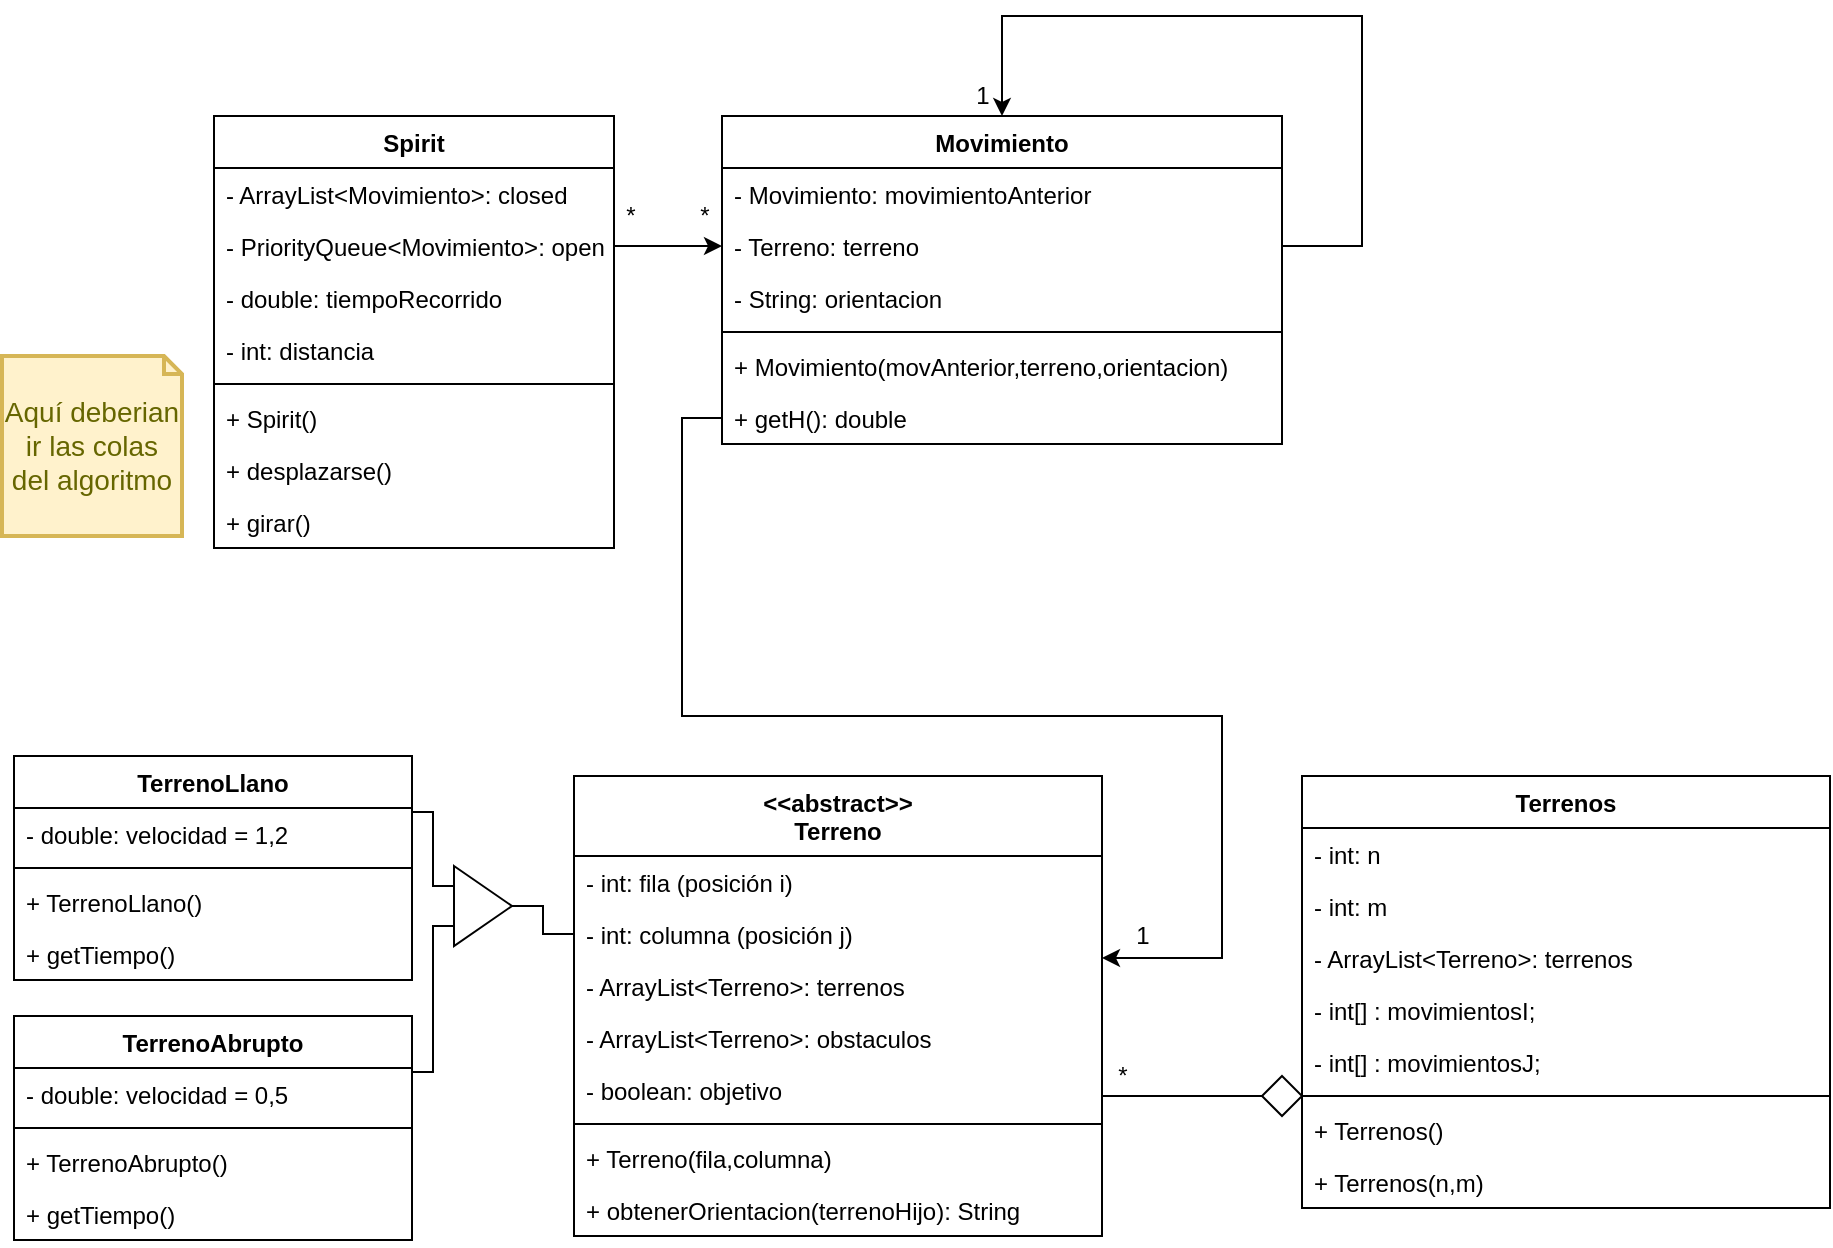 <mxfile>
    <diagram id="cdxueQhodhLPzdHwUVH2" name="Página-1">
        <mxGraphModel dx="1102" dy="478" grid="1" gridSize="10" guides="0" tooltips="1" connect="1" arrows="1" fold="1" page="1" pageScale="1" pageWidth="827" pageHeight="1169" background="#FFFFFF" math="0" shadow="0">
            <root>
                <mxCell id="0"/>
                <mxCell id="1" parent="0"/>
                <mxCell id="3" value="&lt;&lt;abstract&gt;&gt;&#10;Terreno" style="swimlane;fontStyle=1;align=center;verticalAlign=top;childLayout=stackLayout;horizontal=1;startSize=40;horizontalStack=0;resizeParent=1;resizeParentMax=0;resizeLast=0;collapsible=1;marginBottom=0;" parent="1" vertex="1">
                    <mxGeometry x="556" y="480" width="264" height="230" as="geometry"/>
                </mxCell>
                <mxCell id="4" value="- int: fila (posición i)" style="text;strokeColor=none;fillColor=none;align=left;verticalAlign=top;spacingLeft=4;spacingRight=4;overflow=hidden;rotatable=0;points=[[0,0.5],[1,0.5]];portConstraint=eastwest;" parent="3" vertex="1">
                    <mxGeometry y="40" width="264" height="26" as="geometry"/>
                </mxCell>
                <mxCell id="7" value="- int: columna (posición j)" style="text;strokeColor=none;fillColor=none;align=left;verticalAlign=top;spacingLeft=4;spacingRight=4;overflow=hidden;rotatable=0;points=[[0,0.5],[1,0.5]];portConstraint=eastwest;" parent="3" vertex="1">
                    <mxGeometry y="66" width="264" height="26" as="geometry"/>
                </mxCell>
                <mxCell id="8" value="- ArrayList&lt;Terreno&gt;: terrenos" style="text;strokeColor=none;fillColor=none;align=left;verticalAlign=top;spacingLeft=4;spacingRight=4;overflow=hidden;rotatable=0;points=[[0,0.5],[1,0.5]];portConstraint=eastwest;" parent="3" vertex="1">
                    <mxGeometry y="92" width="264" height="26" as="geometry"/>
                </mxCell>
                <mxCell id="88" value="- ArrayList&lt;Terreno&gt;: obstaculos" style="text;strokeColor=none;fillColor=none;align=left;verticalAlign=top;spacingLeft=4;spacingRight=4;overflow=hidden;rotatable=0;points=[[0,0.5],[1,0.5]];portConstraint=eastwest;" parent="3" vertex="1">
                    <mxGeometry y="118" width="264" height="26" as="geometry"/>
                </mxCell>
                <mxCell id="9" value="- boolean: objetivo" style="text;strokeColor=none;fillColor=none;align=left;verticalAlign=top;spacingLeft=4;spacingRight=4;overflow=hidden;rotatable=0;points=[[0,0.5],[1,0.5]];portConstraint=eastwest;" parent="3" vertex="1">
                    <mxGeometry y="144" width="264" height="26" as="geometry"/>
                </mxCell>
                <mxCell id="5" value="" style="line;strokeWidth=1;fillColor=none;align=left;verticalAlign=middle;spacingTop=-1;spacingLeft=3;spacingRight=3;rotatable=0;labelPosition=right;points=[];portConstraint=eastwest;" parent="3" vertex="1">
                    <mxGeometry y="170" width="264" height="8" as="geometry"/>
                </mxCell>
                <mxCell id="6" value="+ Terreno(fila,columna)" style="text;strokeColor=none;fillColor=none;align=left;verticalAlign=top;spacingLeft=4;spacingRight=4;overflow=hidden;rotatable=0;points=[[0,0.5],[1,0.5]];portConstraint=eastwest;" parent="3" vertex="1">
                    <mxGeometry y="178" width="264" height="26" as="geometry"/>
                </mxCell>
                <mxCell id="91" value="+ obtenerOrientacion(terrenoHijo): String" style="text;strokeColor=none;fillColor=none;align=left;verticalAlign=top;spacingLeft=4;spacingRight=4;overflow=hidden;rotatable=0;points=[[0,0.5],[1,0.5]];portConstraint=eastwest;" parent="3" vertex="1">
                    <mxGeometry y="204" width="264" height="26" as="geometry"/>
                </mxCell>
                <mxCell id="10" value="Spirit" style="swimlane;fontStyle=1;align=center;verticalAlign=top;childLayout=stackLayout;horizontal=1;startSize=26;horizontalStack=0;resizeParent=1;resizeParentMax=0;resizeLast=0;collapsible=1;marginBottom=0;" parent="1" vertex="1">
                    <mxGeometry x="376" y="150" width="200" height="216" as="geometry"/>
                </mxCell>
                <mxCell id="13" value="- ArrayList&lt;Movimiento&gt;: closed" style="text;strokeColor=none;fillColor=none;align=left;verticalAlign=top;spacingLeft=4;spacingRight=4;overflow=hidden;rotatable=0;points=[[0,0.5],[1,0.5]];portConstraint=eastwest;" parent="10" vertex="1">
                    <mxGeometry y="26" width="200" height="26" as="geometry"/>
                </mxCell>
                <mxCell id="14" value="- PriorityQueue&lt;Movimiento&gt;: open" style="text;strokeColor=none;fillColor=none;align=left;verticalAlign=top;spacingLeft=4;spacingRight=4;overflow=hidden;rotatable=0;points=[[0,0.5],[1,0.5]];portConstraint=eastwest;" parent="10" vertex="1">
                    <mxGeometry y="52" width="200" height="26" as="geometry"/>
                </mxCell>
                <mxCell id="90" value="- double: tiempoRecorrido" style="text;strokeColor=none;fillColor=none;align=left;verticalAlign=top;spacingLeft=4;spacingRight=4;overflow=hidden;rotatable=0;points=[[0,0.5],[1,0.5]];portConstraint=eastwest;" parent="10" vertex="1">
                    <mxGeometry y="78" width="200" height="26" as="geometry"/>
                </mxCell>
                <mxCell id="89" value="- int: distancia" style="text;strokeColor=none;fillColor=none;align=left;verticalAlign=top;spacingLeft=4;spacingRight=4;overflow=hidden;rotatable=0;points=[[0,0.5],[1,0.5]];portConstraint=eastwest;" parent="10" vertex="1">
                    <mxGeometry y="104" width="200" height="26" as="geometry"/>
                </mxCell>
                <mxCell id="15" value="" style="line;strokeWidth=1;fillColor=none;align=left;verticalAlign=middle;spacingTop=-1;spacingLeft=3;spacingRight=3;rotatable=0;labelPosition=right;points=[];portConstraint=eastwest;" parent="10" vertex="1">
                    <mxGeometry y="130" width="200" height="8" as="geometry"/>
                </mxCell>
                <mxCell id="16" value="+ Spirit()" style="text;strokeColor=none;fillColor=none;align=left;verticalAlign=top;spacingLeft=4;spacingRight=4;overflow=hidden;rotatable=0;points=[[0,0.5],[1,0.5]];portConstraint=eastwest;" parent="10" vertex="1">
                    <mxGeometry y="138" width="200" height="26" as="geometry"/>
                </mxCell>
                <mxCell id="79" value="+ desplazarse()" style="text;strokeColor=none;fillColor=none;align=left;verticalAlign=top;spacingLeft=4;spacingRight=4;overflow=hidden;rotatable=0;points=[[0,0.5],[1,0.5]];portConstraint=eastwest;" parent="10" vertex="1">
                    <mxGeometry y="164" width="200" height="26" as="geometry"/>
                </mxCell>
                <mxCell id="80" value="+ girar()" style="text;strokeColor=none;fillColor=none;align=left;verticalAlign=top;spacingLeft=4;spacingRight=4;overflow=hidden;rotatable=0;points=[[0,0.5],[1,0.5]];portConstraint=eastwest;" parent="10" vertex="1">
                    <mxGeometry y="190" width="200" height="26" as="geometry"/>
                </mxCell>
                <mxCell id="17" value="Aquí deberian ir las colas del algoritmo" style="shape=note;strokeWidth=2;fontSize=14;size=9;whiteSpace=wrap;html=1;fillColor=#fff2cc;strokeColor=#d6b656;fontColor=#666600;" parent="1" vertex="1">
                    <mxGeometry x="270" y="270" width="90" height="90" as="geometry"/>
                </mxCell>
                <mxCell id="52" style="edgeStyle=orthogonalEdgeStyle;html=1;exitX=1;exitY=0.25;exitDx=0;exitDy=0;entryX=0;entryY=0.25;entryDx=0;entryDy=0;rounded=0;endArrow=none;endFill=0;" parent="1" source="36" target="51" edge="1">
                    <mxGeometry relative="1" as="geometry"/>
                </mxCell>
                <mxCell id="36" value="TerrenoLlano" style="swimlane;fontStyle=1;align=center;verticalAlign=top;childLayout=stackLayout;horizontal=1;startSize=26;horizontalStack=0;resizeParent=1;resizeParentMax=0;resizeLast=0;collapsible=1;marginBottom=0;" parent="1" vertex="1">
                    <mxGeometry x="276" y="470" width="199" height="112" as="geometry"/>
                </mxCell>
                <mxCell id="40" value="- double: velocidad = 1,2" style="text;strokeColor=none;fillColor=none;align=left;verticalAlign=top;spacingLeft=4;spacingRight=4;overflow=hidden;rotatable=0;points=[[0,0.5],[1,0.5]];portConstraint=eastwest;" parent="36" vertex="1">
                    <mxGeometry y="26" width="199" height="26" as="geometry"/>
                </mxCell>
                <mxCell id="41" value="" style="line;strokeWidth=1;fillColor=none;align=left;verticalAlign=middle;spacingTop=-1;spacingLeft=3;spacingRight=3;rotatable=0;labelPosition=right;points=[];portConstraint=eastwest;" parent="36" vertex="1">
                    <mxGeometry y="52" width="199" height="8" as="geometry"/>
                </mxCell>
                <mxCell id="92" value="+ TerrenoLlano()" style="text;strokeColor=none;fillColor=none;align=left;verticalAlign=top;spacingLeft=4;spacingRight=4;overflow=hidden;rotatable=0;points=[[0,0.5],[1,0.5]];portConstraint=eastwest;" parent="36" vertex="1">
                    <mxGeometry y="60" width="199" height="26" as="geometry"/>
                </mxCell>
                <mxCell id="42" value="+ getTiempo()" style="text;strokeColor=none;fillColor=none;align=left;verticalAlign=top;spacingLeft=4;spacingRight=4;overflow=hidden;rotatable=0;points=[[0,0.5],[1,0.5]];portConstraint=eastwest;" parent="36" vertex="1">
                    <mxGeometry y="86" width="199" height="26" as="geometry"/>
                </mxCell>
                <mxCell id="53" style="edgeStyle=orthogonalEdgeStyle;html=1;exitX=1;exitY=0.25;exitDx=0;exitDy=0;entryX=0;entryY=0.75;entryDx=0;entryDy=0;rounded=0;endArrow=none;endFill=0;" parent="1" source="43" target="51" edge="1">
                    <mxGeometry relative="1" as="geometry"/>
                </mxCell>
                <mxCell id="43" value="TerrenoAbrupto" style="swimlane;fontStyle=1;align=center;verticalAlign=top;childLayout=stackLayout;horizontal=1;startSize=26;horizontalStack=0;resizeParent=1;resizeParentMax=0;resizeLast=0;collapsible=1;marginBottom=0;" parent="1" vertex="1">
                    <mxGeometry x="276" y="600" width="199" height="112" as="geometry"/>
                </mxCell>
                <mxCell id="50" value="- double: velocidad = 0,5" style="text;strokeColor=none;fillColor=none;align=left;verticalAlign=top;spacingLeft=4;spacingRight=4;overflow=hidden;rotatable=0;points=[[0,0.5],[1,0.5]];portConstraint=eastwest;" parent="43" vertex="1">
                    <mxGeometry y="26" width="199" height="26" as="geometry"/>
                </mxCell>
                <mxCell id="48" value="" style="line;strokeWidth=1;fillColor=none;align=left;verticalAlign=middle;spacingTop=-1;spacingLeft=3;spacingRight=3;rotatable=0;labelPosition=right;points=[];portConstraint=eastwest;" parent="43" vertex="1">
                    <mxGeometry y="52" width="199" height="8" as="geometry"/>
                </mxCell>
                <mxCell id="93" value="+ TerrenoAbrupto()" style="text;strokeColor=none;fillColor=none;align=left;verticalAlign=top;spacingLeft=4;spacingRight=4;overflow=hidden;rotatable=0;points=[[0,0.5],[1,0.5]];portConstraint=eastwest;" parent="43" vertex="1">
                    <mxGeometry y="60" width="199" height="26" as="geometry"/>
                </mxCell>
                <mxCell id="49" value="+ getTiempo()" style="text;strokeColor=none;fillColor=none;align=left;verticalAlign=top;spacingLeft=4;spacingRight=4;overflow=hidden;rotatable=0;points=[[0,0.5],[1,0.5]];portConstraint=eastwest;" parent="43" vertex="1">
                    <mxGeometry y="86" width="199" height="26" as="geometry"/>
                </mxCell>
                <mxCell id="57" style="edgeStyle=orthogonalEdgeStyle;rounded=0;html=1;exitX=1;exitY=0.5;exitDx=0;exitDy=0;entryX=0;entryY=0.5;entryDx=0;entryDy=0;endArrow=none;endFill=0;" parent="1" source="51" target="7" edge="1">
                    <mxGeometry relative="1" as="geometry"/>
                </mxCell>
                <mxCell id="51" value="" style="triangle;whiteSpace=wrap;html=1;rotation=0;" parent="1" vertex="1">
                    <mxGeometry x="496" y="525" width="29" height="40" as="geometry"/>
                </mxCell>
                <mxCell id="63" style="edgeStyle=orthogonalEdgeStyle;rounded=0;html=1;exitX=1;exitY=0.5;exitDx=0;exitDy=0;entryX=0;entryY=0.5;entryDx=0;entryDy=0;endArrow=classic;endFill=1;" parent="1" source="14" target="99" edge="1">
                    <mxGeometry relative="1" as="geometry"/>
                </mxCell>
                <mxCell id="64" value="*" style="text;html=1;align=center;verticalAlign=middle;resizable=0;points=[];autosize=1;strokeColor=none;fillColor=none;" parent="1" vertex="1">
                    <mxGeometry x="611" y="190" width="20" height="20" as="geometry"/>
                </mxCell>
                <mxCell id="78" value="*" style="text;html=1;align=center;verticalAlign=middle;resizable=0;points=[];autosize=1;strokeColor=none;fillColor=none;" parent="1" vertex="1">
                    <mxGeometry x="574" y="190" width="20" height="20" as="geometry"/>
                </mxCell>
                <mxCell id="94" value="Movimiento" style="swimlane;fontStyle=1;align=center;verticalAlign=top;childLayout=stackLayout;horizontal=1;startSize=26;horizontalStack=0;resizeParent=1;resizeParentMax=0;resizeLast=0;collapsible=1;marginBottom=0;" parent="1" vertex="1">
                    <mxGeometry x="630" y="150" width="280" height="164" as="geometry"/>
                </mxCell>
                <mxCell id="95" value="- Movimiento: movimientoAnterior" style="text;strokeColor=none;fillColor=none;align=left;verticalAlign=top;spacingLeft=4;spacingRight=4;overflow=hidden;rotatable=0;points=[[0,0.5],[1,0.5]];portConstraint=eastwest;" parent="94" vertex="1">
                    <mxGeometry y="26" width="280" height="26" as="geometry"/>
                </mxCell>
                <mxCell id="125" style="edgeStyle=orthogonalEdgeStyle;html=1;exitX=1;exitY=0.5;exitDx=0;exitDy=0;entryX=0.5;entryY=0;entryDx=0;entryDy=0;rounded=0;" parent="94" source="99" target="94" edge="1">
                    <mxGeometry relative="1" as="geometry">
                        <Array as="points">
                            <mxPoint x="320" y="65"/>
                            <mxPoint x="320" y="-50"/>
                            <mxPoint x="140" y="-50"/>
                        </Array>
                    </mxGeometry>
                </mxCell>
                <mxCell id="99" value="- Terreno: terreno" style="text;strokeColor=none;fillColor=none;align=left;verticalAlign=top;spacingLeft=4;spacingRight=4;overflow=hidden;rotatable=0;points=[[0,0.5],[1,0.5]];portConstraint=eastwest;" parent="94" vertex="1">
                    <mxGeometry y="52" width="280" height="26" as="geometry"/>
                </mxCell>
                <mxCell id="98" value="- String: orientacion" style="text;strokeColor=none;fillColor=none;align=left;verticalAlign=top;spacingLeft=4;spacingRight=4;overflow=hidden;rotatable=0;points=[[0,0.5],[1,0.5]];portConstraint=eastwest;" parent="94" vertex="1">
                    <mxGeometry y="78" width="280" height="26" as="geometry"/>
                </mxCell>
                <mxCell id="96" value="" style="line;strokeWidth=1;fillColor=none;align=left;verticalAlign=middle;spacingTop=-1;spacingLeft=3;spacingRight=3;rotatable=0;labelPosition=right;points=[];portConstraint=eastwest;" parent="94" vertex="1">
                    <mxGeometry y="104" width="280" height="8" as="geometry"/>
                </mxCell>
                <mxCell id="97" value="+ Movimiento(movAnterior,terreno,orientacion)" style="text;strokeColor=none;fillColor=none;align=left;verticalAlign=top;spacingLeft=4;spacingRight=4;overflow=hidden;rotatable=0;points=[[0,0.5],[1,0.5]];portConstraint=eastwest;" parent="94" vertex="1">
                    <mxGeometry y="112" width="280" height="26" as="geometry"/>
                </mxCell>
                <mxCell id="100" value="+ getH(): double" style="text;strokeColor=none;fillColor=none;align=left;verticalAlign=top;spacingLeft=4;spacingRight=4;overflow=hidden;rotatable=0;points=[[0,0.5],[1,0.5]];portConstraint=eastwest;" parent="94" vertex="1">
                    <mxGeometry y="138" width="280" height="26" as="geometry"/>
                </mxCell>
                <mxCell id="101" style="edgeStyle=orthogonalEdgeStyle;html=1;rounded=0;exitX=0;exitY=0.5;exitDx=0;exitDy=0;" parent="1" source="100" edge="1">
                    <mxGeometry relative="1" as="geometry">
                        <Array as="points">
                            <mxPoint x="610" y="301"/>
                            <mxPoint x="610" y="450"/>
                            <mxPoint x="880" y="450"/>
                            <mxPoint x="880" y="571"/>
                        </Array>
                        <mxPoint x="940" y="350" as="sourcePoint"/>
                        <mxPoint x="820" y="571" as="targetPoint"/>
                    </mxGeometry>
                </mxCell>
                <mxCell id="102" value="1" style="text;html=1;align=center;verticalAlign=middle;resizable=0;points=[];autosize=1;strokeColor=none;fillColor=none;" parent="1" vertex="1">
                    <mxGeometry x="830" y="550" width="20" height="20" as="geometry"/>
                </mxCell>
                <mxCell id="103" value="Terrenos" style="swimlane;fontStyle=1;align=center;verticalAlign=top;childLayout=stackLayout;horizontal=1;startSize=26;horizontalStack=0;resizeParent=1;resizeParentMax=0;resizeLast=0;collapsible=1;marginBottom=0;" parent="1" vertex="1">
                    <mxGeometry x="920" y="480" width="264" height="216" as="geometry"/>
                </mxCell>
                <mxCell id="104" value="- int: n" style="text;strokeColor=none;fillColor=none;align=left;verticalAlign=top;spacingLeft=4;spacingRight=4;overflow=hidden;rotatable=0;points=[[0,0.5],[1,0.5]];portConstraint=eastwest;" parent="103" vertex="1">
                    <mxGeometry y="26" width="264" height="26" as="geometry"/>
                </mxCell>
                <mxCell id="105" value="- int: m" style="text;strokeColor=none;fillColor=none;align=left;verticalAlign=top;spacingLeft=4;spacingRight=4;overflow=hidden;rotatable=0;points=[[0,0.5],[1,0.5]];portConstraint=eastwest;" parent="103" vertex="1">
                    <mxGeometry y="52" width="264" height="26" as="geometry"/>
                </mxCell>
                <mxCell id="106" value="- ArrayList&lt;Terreno&gt;: terrenos" style="text;strokeColor=none;fillColor=none;align=left;verticalAlign=top;spacingLeft=4;spacingRight=4;overflow=hidden;rotatable=0;points=[[0,0.5],[1,0.5]];portConstraint=eastwest;" parent="103" vertex="1">
                    <mxGeometry y="78" width="264" height="26" as="geometry"/>
                </mxCell>
                <mxCell id="108" value="- int[] : movimientosI;" style="text;strokeColor=none;fillColor=none;align=left;verticalAlign=top;spacingLeft=4;spacingRight=4;overflow=hidden;rotatable=0;points=[[0,0.5],[1,0.5]];portConstraint=eastwest;" parent="103" vertex="1">
                    <mxGeometry y="104" width="264" height="26" as="geometry"/>
                </mxCell>
                <mxCell id="119" value="- int[] : movimientosJ;" style="text;strokeColor=none;fillColor=none;align=left;verticalAlign=top;spacingLeft=4;spacingRight=4;overflow=hidden;rotatable=0;points=[[0,0.5],[1,0.5]];portConstraint=eastwest;" parent="103" vertex="1">
                    <mxGeometry y="130" width="264" height="26" as="geometry"/>
                </mxCell>
                <mxCell id="109" value="" style="line;strokeWidth=1;fillColor=none;align=left;verticalAlign=middle;spacingTop=-1;spacingLeft=3;spacingRight=3;rotatable=0;labelPosition=right;points=[];portConstraint=eastwest;" parent="103" vertex="1">
                    <mxGeometry y="156" width="264" height="8" as="geometry"/>
                </mxCell>
                <mxCell id="110" value="+ Terrenos()" style="text;strokeColor=none;fillColor=none;align=left;verticalAlign=top;spacingLeft=4;spacingRight=4;overflow=hidden;rotatable=0;points=[[0,0.5],[1,0.5]];portConstraint=eastwest;" parent="103" vertex="1">
                    <mxGeometry y="164" width="264" height="26" as="geometry"/>
                </mxCell>
                <mxCell id="112" value="+ Terrenos(n,m)" style="text;strokeColor=none;fillColor=none;align=left;verticalAlign=top;spacingLeft=4;spacingRight=4;overflow=hidden;rotatable=0;points=[[0,0.5],[1,0.5]];portConstraint=eastwest;" parent="103" vertex="1">
                    <mxGeometry y="190" width="264" height="26" as="geometry"/>
                </mxCell>
                <mxCell id="117" style="edgeStyle=none;html=1;exitX=0;exitY=0.5;exitDx=0;exitDy=0;endArrow=none;endFill=0;" parent="1" source="114" edge="1">
                    <mxGeometry relative="1" as="geometry">
                        <mxPoint x="820" y="640" as="targetPoint"/>
                    </mxGeometry>
                </mxCell>
                <mxCell id="114" value="" style="rhombus;whiteSpace=wrap;html=1;" parent="1" vertex="1">
                    <mxGeometry x="900" y="630" width="20" height="20" as="geometry"/>
                </mxCell>
                <mxCell id="118" value="*" style="text;html=1;align=center;verticalAlign=middle;resizable=0;points=[];autosize=1;strokeColor=none;fillColor=none;" parent="1" vertex="1">
                    <mxGeometry x="820" y="620" width="20" height="20" as="geometry"/>
                </mxCell>
                <mxCell id="126" value="1" style="text;html=1;align=center;verticalAlign=middle;resizable=0;points=[];autosize=1;strokeColor=none;fillColor=none;" parent="1" vertex="1">
                    <mxGeometry x="750" y="130" width="20" height="20" as="geometry"/>
                </mxCell>
            </root>
        </mxGraphModel>
    </diagram>
</mxfile>